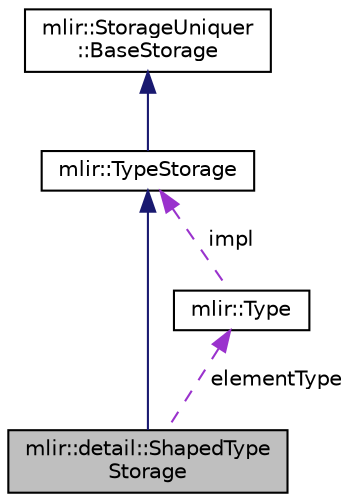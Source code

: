 digraph "mlir::detail::ShapedTypeStorage"
{
  bgcolor="transparent";
  edge [fontname="Helvetica",fontsize="10",labelfontname="Helvetica",labelfontsize="10"];
  node [fontname="Helvetica",fontsize="10",shape=record];
  Node8 [label="mlir::detail::ShapedType\lStorage",height=0.2,width=0.4,color="black", fillcolor="grey75", style="filled", fontcolor="black"];
  Node9 -> Node8 [dir="back",color="midnightblue",fontsize="10",style="solid",fontname="Helvetica"];
  Node9 [label="mlir::TypeStorage",height=0.2,width=0.4,color="black",URL="$classmlir_1_1TypeStorage.html",tooltip="Base storage class appearing in a Type. "];
  Node10 -> Node9 [dir="back",color="midnightblue",fontsize="10",style="solid",fontname="Helvetica"];
  Node10 [label="mlir::StorageUniquer\l::BaseStorage",height=0.2,width=0.4,color="black",URL="$classmlir_1_1StorageUniquer_1_1BaseStorage.html",tooltip="This class acts as the base storage that all storage classes must derived from. "];
  Node11 -> Node8 [dir="back",color="darkorchid3",fontsize="10",style="dashed",label=" elementType" ,fontname="Helvetica"];
  Node11 [label="mlir::Type",height=0.2,width=0.4,color="black",URL="$classmlir_1_1Type.html",tooltip="Instances of the Type class are immutable and uniqued. "];
  Node9 -> Node11 [dir="back",color="darkorchid3",fontsize="10",style="dashed",label=" impl" ,fontname="Helvetica"];
}
